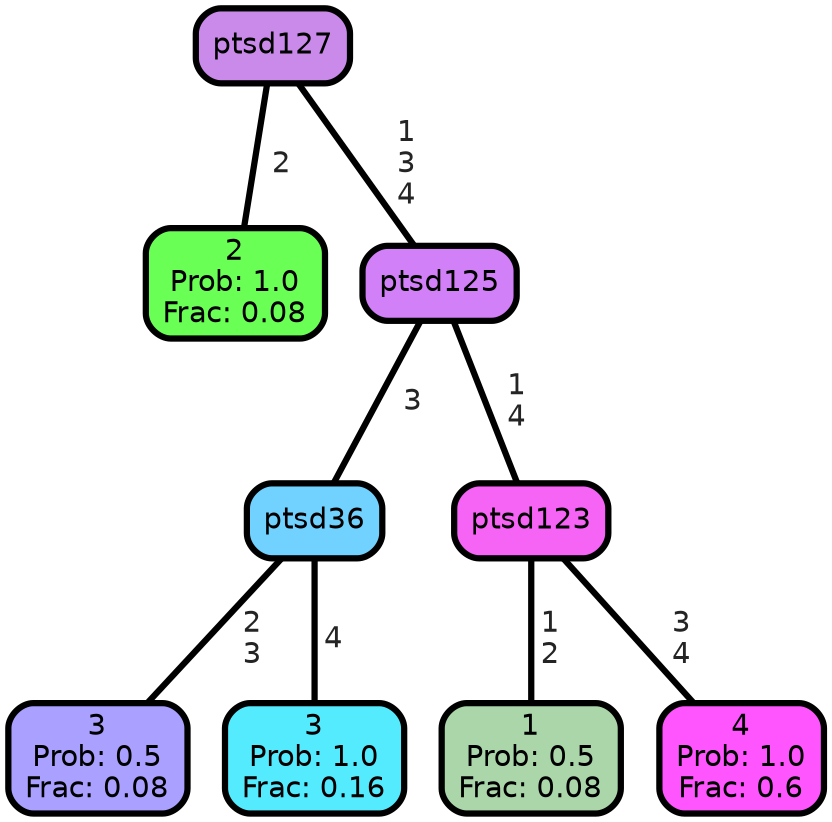 graph Tree {
node [shape=box, style="filled, rounded",color="black",penwidth="3",fontcolor="black",                 fontname=helvetica] ;
graph [ranksep="0 equally", splines=straight,                 bgcolor=transparent, dpi=200] ;
edge [fontname=helvetica, fontweight=bold,fontcolor=grey14,color=black] ;
0 [label="2
Prob: 1.0
Frac: 0.08", fillcolor="#6aff55"] ;
1 [label="ptsd127", fillcolor="#ca8aea"] ;
2 [label="3
Prob: 0.5
Frac: 0.08", fillcolor="#aaa0ff"] ;
3 [label="ptsd36", fillcolor="#71d2ff"] ;
4 [label="3
Prob: 1.0
Frac: 0.16", fillcolor="#55ebff"] ;
5 [label="ptsd125", fillcolor="#d280f7"] ;
6 [label="1
Prob: 0.5
Frac: 0.08", fillcolor="#aad6aa"] ;
7 [label="ptsd123", fillcolor="#f564f5"] ;
8 [label="4
Prob: 1.0
Frac: 0.6", fillcolor="#ff55ff"] ;
1 -- 0 [label=" 2",penwidth=3] ;
1 -- 5 [label=" 1\n 3\n 4",penwidth=3] ;
3 -- 2 [label=" 2\n 3",penwidth=3] ;
3 -- 4 [label=" 4",penwidth=3] ;
5 -- 3 [label=" 3",penwidth=3] ;
5 -- 7 [label=" 1\n 4",penwidth=3] ;
7 -- 6 [label=" 1\n 2",penwidth=3] ;
7 -- 8 [label=" 3\n 4",penwidth=3] ;
{rank = same;}}